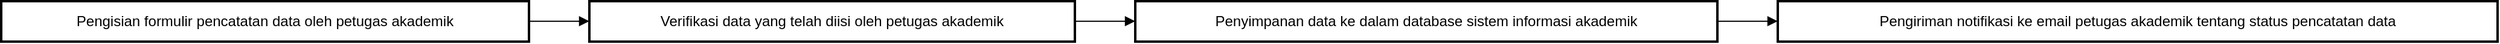 <mxfile version="22.0.8" type="github">
  <diagram name="Page-1" id="nr9xCBMrP-_WhvVUaL2g">
    <mxGraphModel>
      <root>
        <mxCell id="0" />
        <mxCell id="1" parent="0" />
        <mxCell id="2" value="Pengisian formulir pencatatan data oleh petugas akademik" style="whiteSpace=wrap;strokeWidth=2;" vertex="1" parent="1">
          <mxGeometry width="437" height="34" as="geometry" />
        </mxCell>
        <mxCell id="3" value="Verifikasi data yang telah diisi oleh petugas akademik" style="whiteSpace=wrap;strokeWidth=2;" vertex="1" parent="1">
          <mxGeometry x="487" width="402" height="34" as="geometry" />
        </mxCell>
        <mxCell id="4" value="Penyimpanan data ke dalam database sistem informasi akademik" style="whiteSpace=wrap;strokeWidth=2;" vertex="1" parent="1">
          <mxGeometry x="939" width="482" height="34" as="geometry" />
        </mxCell>
        <mxCell id="5" value="Pengiriman notifikasi ke email petugas akademik tentang status pencatatan data" style="whiteSpace=wrap;strokeWidth=2;" vertex="1" parent="1">
          <mxGeometry x="1471" width="596" height="34" as="geometry" />
        </mxCell>
        <mxCell id="6" value="" style="curved=1;startArrow=none;endArrow=block;exitX=1.0;exitY=0.495;entryX=0.0;entryY=0.495;" edge="1" parent="1" source="2" target="3">
          <mxGeometry relative="1" as="geometry">
            <Array as="points" />
          </mxGeometry>
        </mxCell>
        <mxCell id="7" value="" style="curved=1;startArrow=none;endArrow=block;exitX=1.0;exitY=0.495;entryX=-0.0;entryY=0.495;" edge="1" parent="1" source="3" target="4">
          <mxGeometry relative="1" as="geometry">
            <Array as="points" />
          </mxGeometry>
        </mxCell>
        <mxCell id="8" value="" style="curved=1;startArrow=none;endArrow=block;exitX=1.0;exitY=0.495;entryX=0.0;entryY=0.495;" edge="1" parent="1" source="4" target="5">
          <mxGeometry relative="1" as="geometry">
            <Array as="points" />
          </mxGeometry>
        </mxCell>
      </root>
    </mxGraphModel>
  </diagram>
</mxfile>
